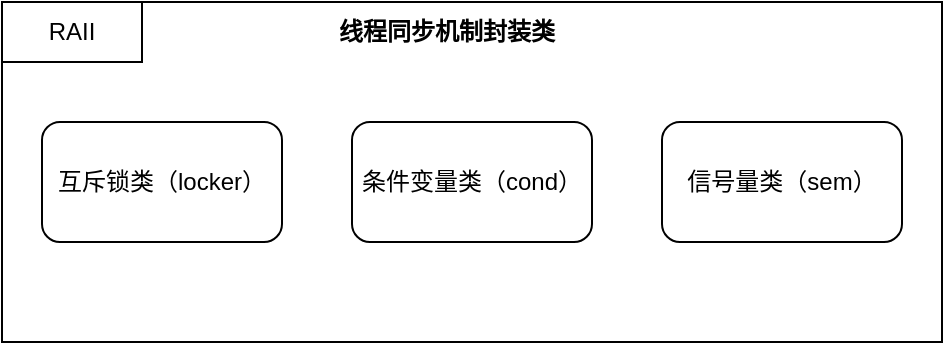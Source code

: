 <mxfile version="16.5.1" type="device"><diagram id="C5RBs43oDa-KdzZeNtuy" name="Page-1"><mxGraphModel dx="477" dy="689" grid="1" gridSize="10" guides="1" tooltips="1" connect="1" arrows="1" fold="1" page="1" pageScale="1" pageWidth="827" pageHeight="1169" math="0" shadow="0"><root><mxCell id="WIyWlLk6GJQsqaUBKTNV-0"/><mxCell id="WIyWlLk6GJQsqaUBKTNV-1" parent="WIyWlLk6GJQsqaUBKTNV-0"/><mxCell id="wriQrmQRLfc-fyTCvB3C-1" value="" style="whiteSpace=wrap;html=1;" vertex="1" parent="WIyWlLk6GJQsqaUBKTNV-1"><mxGeometry x="120" y="140" width="470" height="170" as="geometry"/></mxCell><mxCell id="wriQrmQRLfc-fyTCvB3C-2" value="RAII&lt;br&gt;" style="rounded=0;whiteSpace=wrap;html=1;" vertex="1" parent="WIyWlLk6GJQsqaUBKTNV-1"><mxGeometry x="120" y="140" width="70" height="30" as="geometry"/></mxCell><mxCell id="wriQrmQRLfc-fyTCvB3C-3" value="互斥锁类（locker）" style="rounded=1;whiteSpace=wrap;html=1;" vertex="1" parent="WIyWlLk6GJQsqaUBKTNV-1"><mxGeometry x="140" y="200" width="120" height="60" as="geometry"/></mxCell><mxCell id="wriQrmQRLfc-fyTCvB3C-4" value="&lt;b&gt;线程同步机制封装类&lt;/b&gt;" style="text;html=1;strokeColor=none;fillColor=none;align=center;verticalAlign=middle;whiteSpace=wrap;rounded=0;" vertex="1" parent="WIyWlLk6GJQsqaUBKTNV-1"><mxGeometry x="280" y="140" width="125" height="30" as="geometry"/></mxCell><mxCell id="wriQrmQRLfc-fyTCvB3C-5" value="条件变量类（cond）" style="rounded=1;whiteSpace=wrap;html=1;" vertex="1" parent="WIyWlLk6GJQsqaUBKTNV-1"><mxGeometry x="295" y="200" width="120" height="60" as="geometry"/></mxCell><mxCell id="wriQrmQRLfc-fyTCvB3C-6" value="信号量类（sem）" style="rounded=1;whiteSpace=wrap;html=1;" vertex="1" parent="WIyWlLk6GJQsqaUBKTNV-1"><mxGeometry x="450" y="200" width="120" height="60" as="geometry"/></mxCell></root></mxGraphModel></diagram></mxfile>